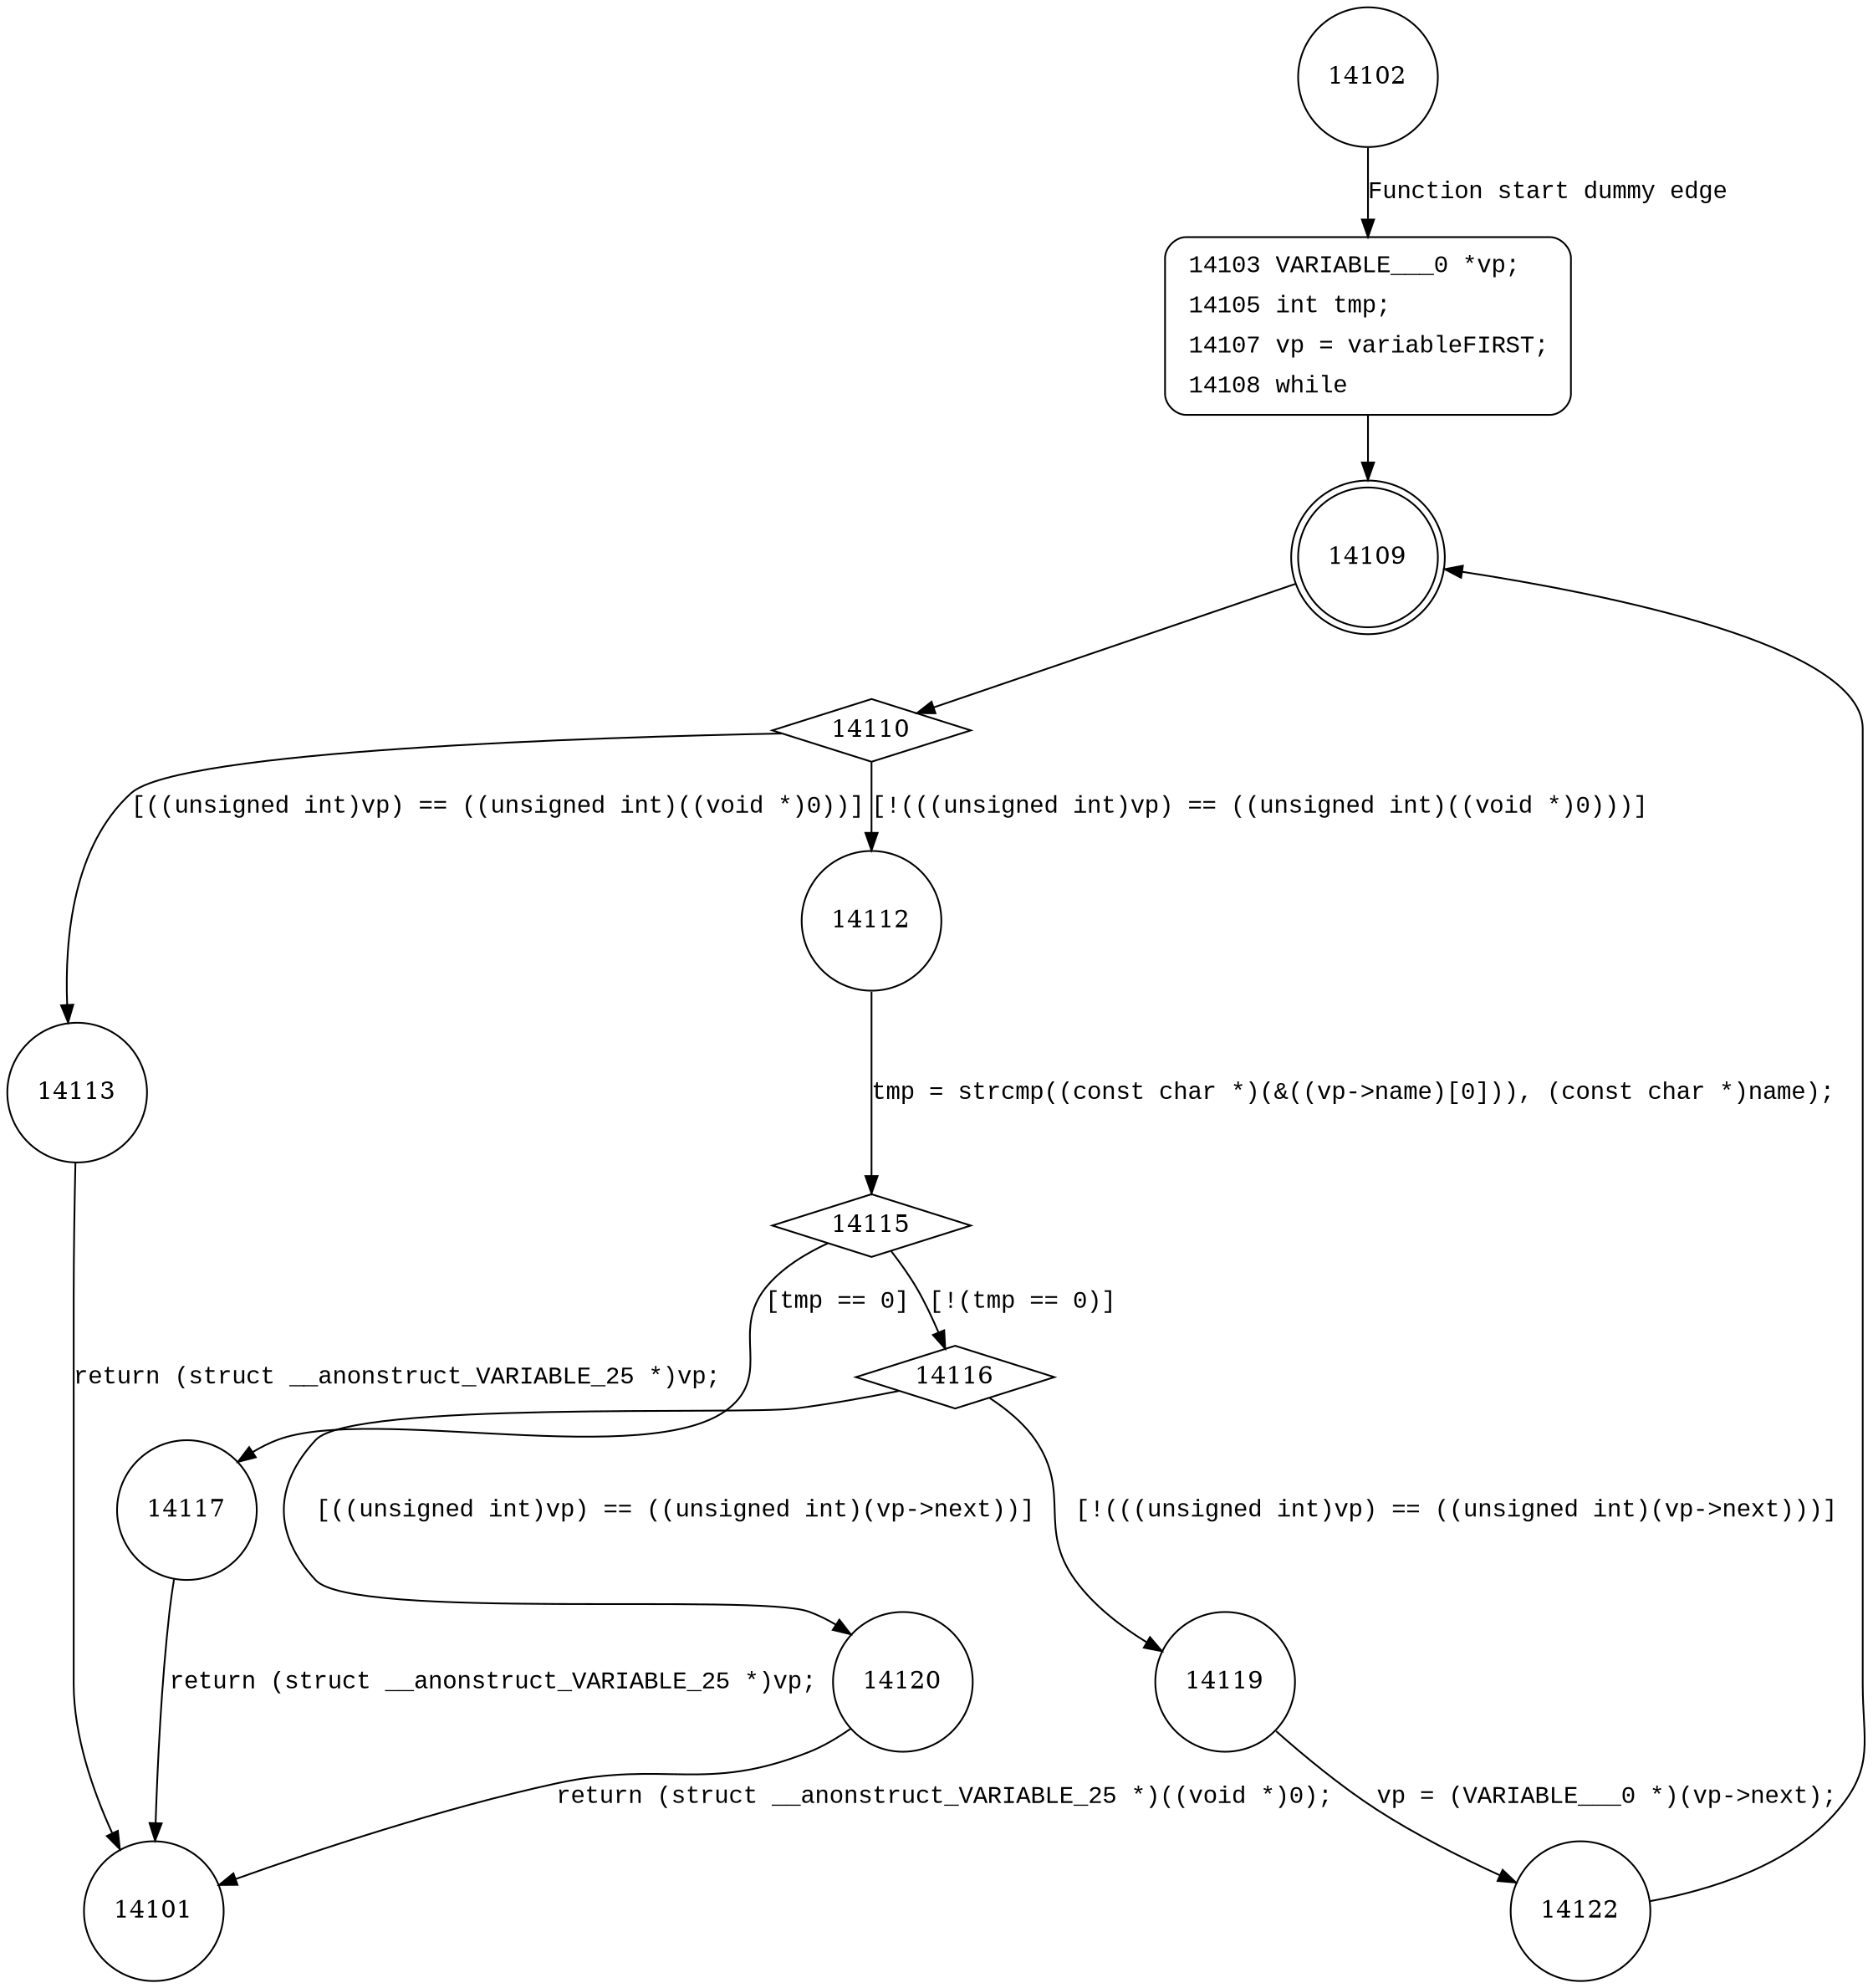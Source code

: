 digraph match_variable {
14102 [shape="circle"]
14103 [shape="circle"]
14109 [shape="doublecircle"]
14110 [shape="diamond"]
14112 [shape="circle"]
14113 [shape="circle"]
14115 [shape="diamond"]
14116 [shape="diamond"]
14117 [shape="circle"]
14119 [shape="circle"]
14120 [shape="circle"]
14122 [shape="circle"]
14101 [shape="circle"]
14103 [style="filled,bold" penwidth="1" fillcolor="white" fontname="Courier New" shape="Mrecord" label=<<table border="0" cellborder="0" cellpadding="3" bgcolor="white"><tr><td align="right">14103</td><td align="left">VARIABLE___0 *vp;</td></tr><tr><td align="right">14105</td><td align="left">int tmp;</td></tr><tr><td align="right">14107</td><td align="left">vp = variableFIRST;</td></tr><tr><td align="right">14108</td><td align="left">while</td></tr></table>>]
14103 -> 14109[label=""]
14102 -> 14103 [label="Function start dummy edge" fontname="Courier New"]
14109 -> 14110 [label="" fontname="Courier New"]
14110 -> 14112 [label="[!(((unsigned int)vp) == ((unsigned int)((void *)0)))]" fontname="Courier New"]
14110 -> 14113 [label="[((unsigned int)vp) == ((unsigned int)((void *)0))]" fontname="Courier New"]
14112 -> 14115 [label="tmp = strcmp((const char *)(&((vp->name)[0])), (const char *)name);" fontname="Courier New"]
14115 -> 14116 [label="[!(tmp == 0)]" fontname="Courier New"]
14115 -> 14117 [label="[tmp == 0]" fontname="Courier New"]
14116 -> 14119 [label="[!(((unsigned int)vp) == ((unsigned int)(vp->next)))]" fontname="Courier New"]
14116 -> 14120 [label="[((unsigned int)vp) == ((unsigned int)(vp->next))]" fontname="Courier New"]
14119 -> 14122 [label="vp = (VARIABLE___0 *)(vp->next);" fontname="Courier New"]
14113 -> 14101 [label="return (struct __anonstruct_VARIABLE_25 *)vp;" fontname="Courier New"]
14117 -> 14101 [label="return (struct __anonstruct_VARIABLE_25 *)vp;" fontname="Courier New"]
14120 -> 14101 [label="return (struct __anonstruct_VARIABLE_25 *)((void *)0);" fontname="Courier New"]
14122 -> 14109 [label="" fontname="Courier New"]
}